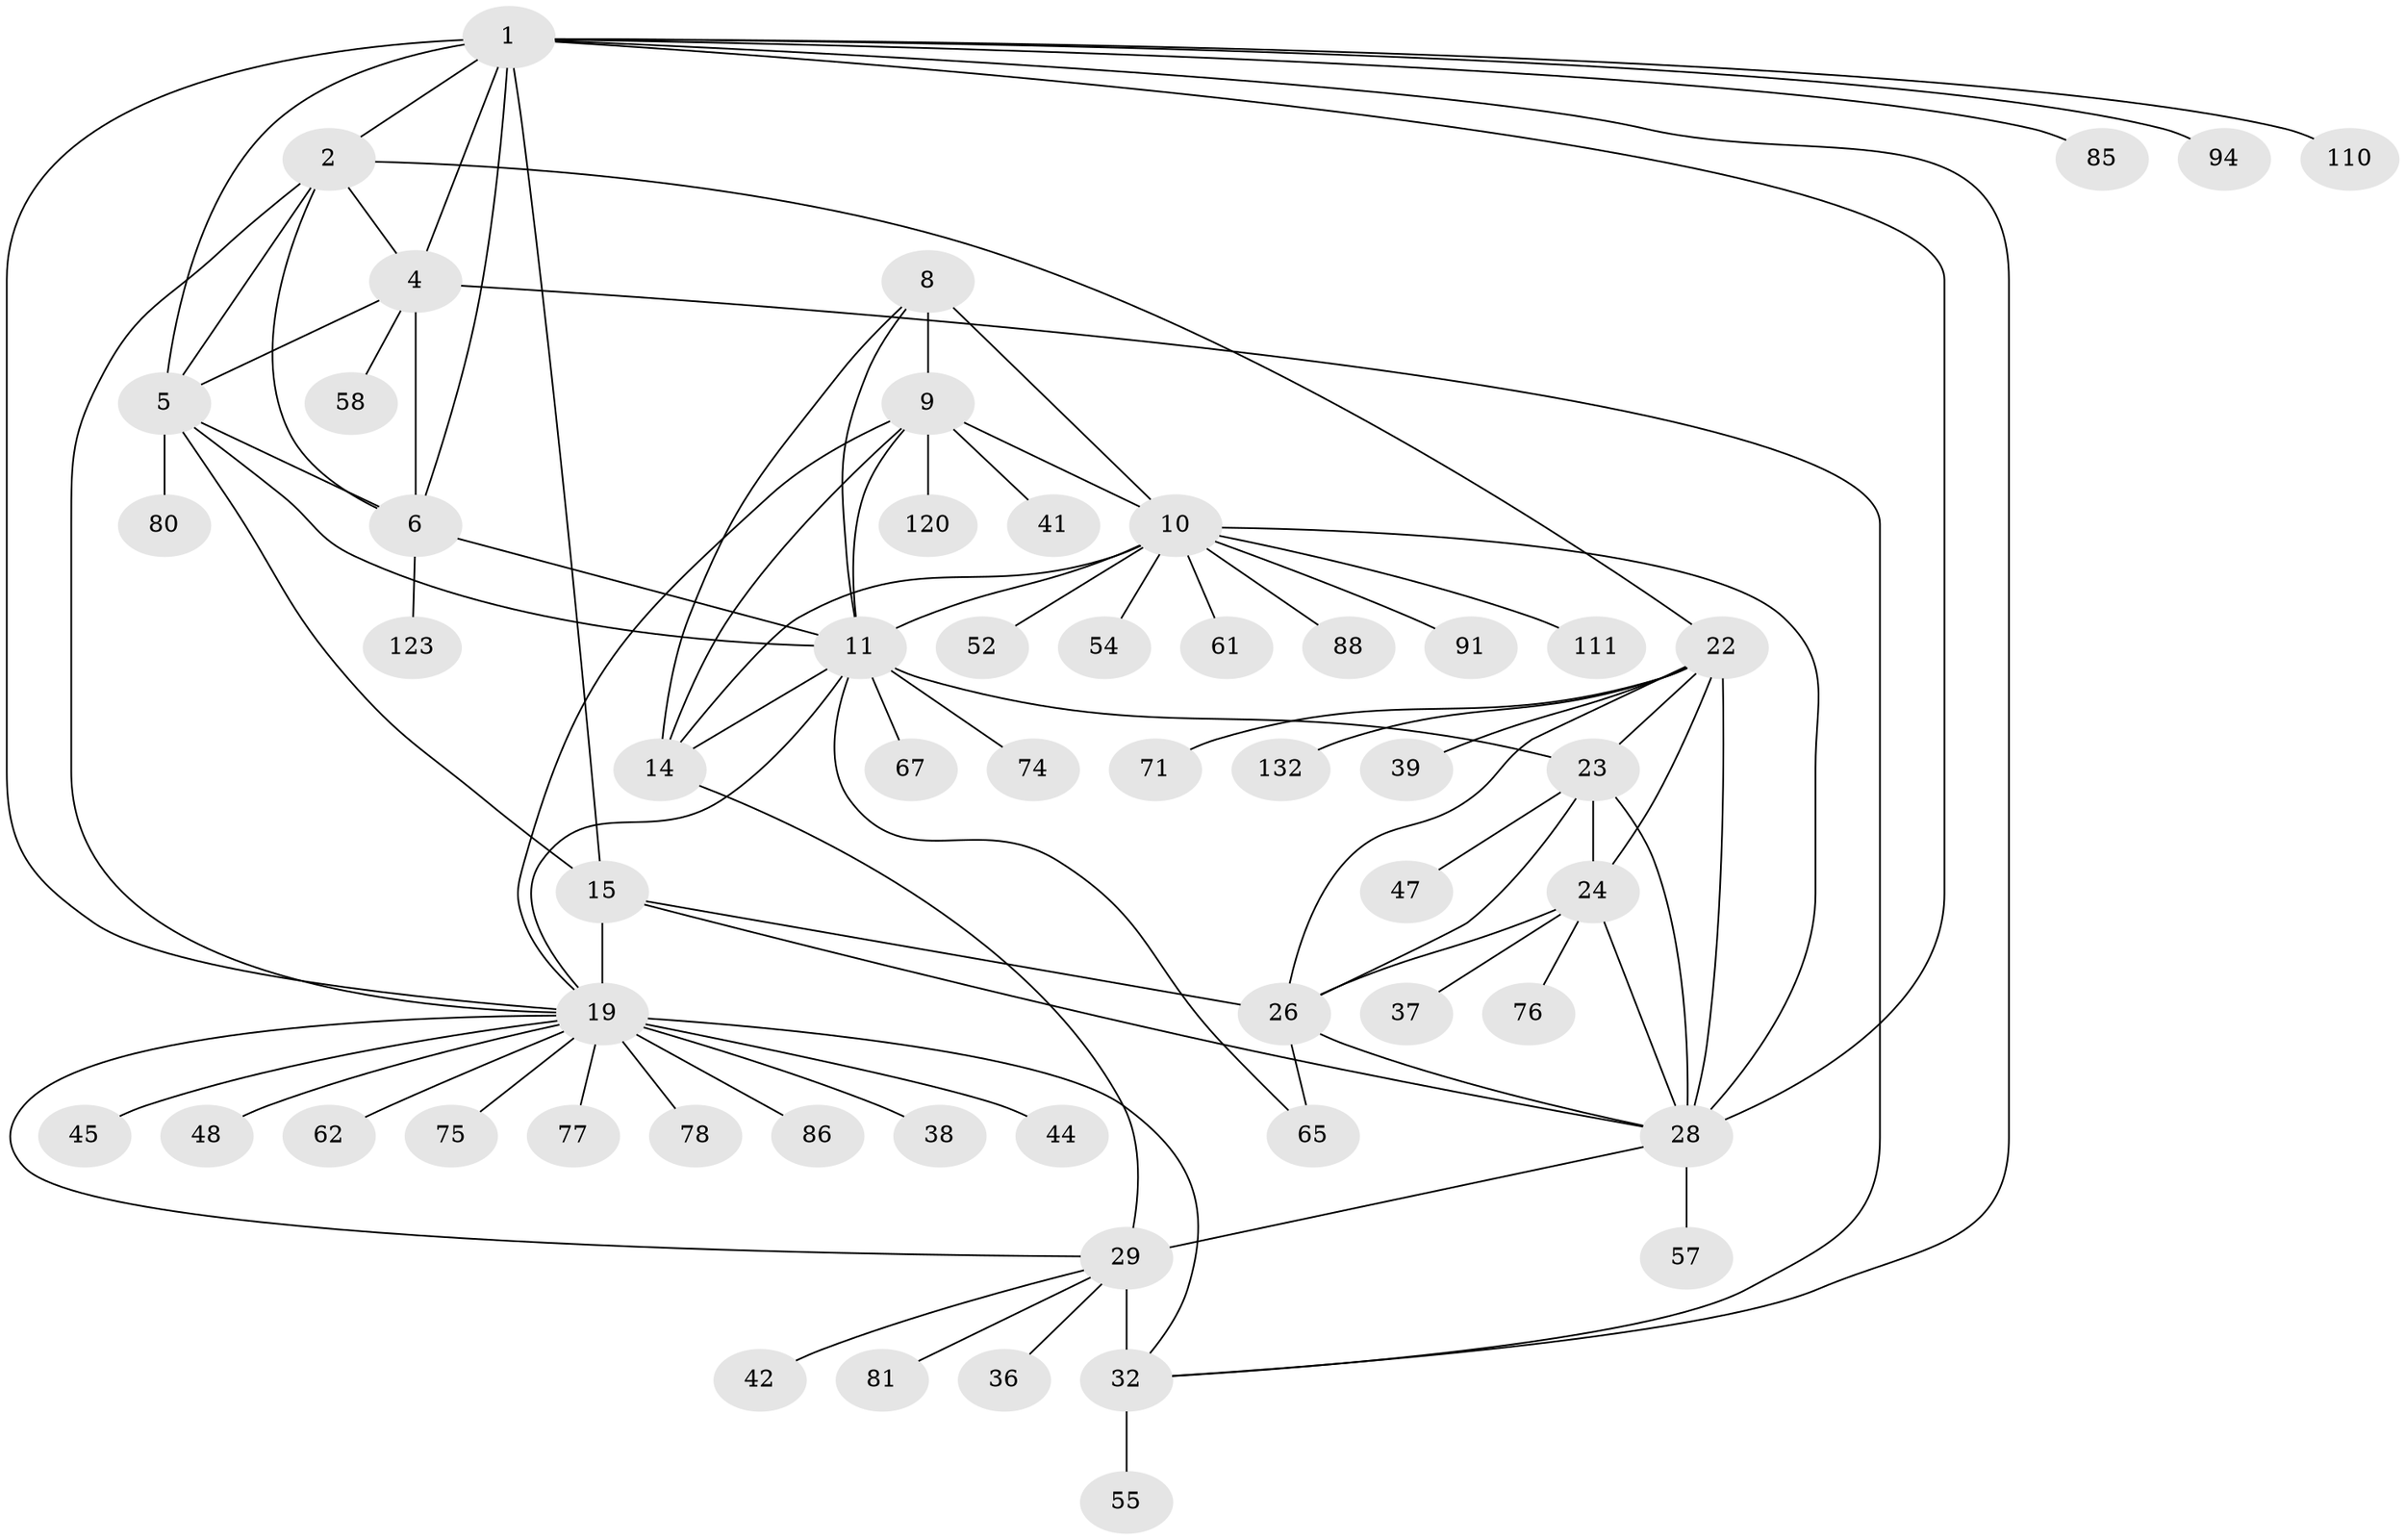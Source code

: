 // original degree distribution, {13: 0.014084507042253521, 10: 0.04225352112676056, 8: 0.035211267605633804, 9: 0.04225352112676056, 7: 0.04929577464788732, 11: 0.014084507042253521, 15: 0.007042253521126761, 6: 0.007042253521126761, 14: 0.014084507042253521, 12: 0.02112676056338028, 1: 0.5985915492957746, 3: 0.035211267605633804, 2: 0.11267605633802817, 4: 0.007042253521126761}
// Generated by graph-tools (version 1.1) at 2025/19/03/04/25 18:19:48]
// undirected, 56 vertices, 90 edges
graph export_dot {
graph [start="1"]
  node [color=gray90,style=filled];
  1 [super="+3"];
  2 [super="+96+138+64+56"];
  4 [super="+40+116"];
  5 [super="+101+114+7"];
  6;
  8 [super="+112"];
  9 [super="+13"];
  10 [super="+12"];
  11 [super="+84+83+90+115+73"];
  14 [super="+93+118+125"];
  15 [super="+17+16"];
  19 [super="+59+66+20"];
  22;
  23 [super="+25+122+53"];
  24 [super="+95"];
  26 [super="+99+43+27"];
  28 [super="+70+128+113"];
  29 [super="+141+30+34"];
  32 [super="+35+105+130"];
  36;
  37;
  38;
  39;
  41;
  42;
  44;
  45 [super="+79"];
  47;
  48;
  52;
  54;
  55;
  57;
  58;
  61;
  62;
  65 [super="+140+72+82"];
  67;
  71;
  74;
  75;
  76;
  77 [super="+131"];
  78;
  80;
  81;
  85;
  86;
  88;
  91;
  94;
  110;
  111;
  120;
  123;
  132;
  1 -- 2 [weight=2];
  1 -- 4 [weight=2];
  1 -- 5 [weight=4];
  1 -- 6 [weight=2];
  1 -- 28 [weight=2];
  1 -- 32;
  1 -- 85;
  1 -- 110;
  1 -- 94;
  1 -- 15 [weight=2];
  1 -- 19;
  2 -- 4;
  2 -- 5 [weight=2];
  2 -- 6;
  2 -- 22;
  2 -- 19;
  4 -- 5 [weight=2];
  4 -- 6;
  4 -- 58;
  4 -- 32;
  5 -- 6 [weight=2];
  5 -- 80;
  5 -- 11;
  5 -- 15;
  6 -- 11 [weight=2];
  6 -- 123;
  8 -- 9 [weight=2];
  8 -- 10 [weight=2];
  8 -- 11;
  8 -- 14;
  9 -- 10 [weight=4];
  9 -- 11 [weight=2];
  9 -- 14 [weight=2];
  9 -- 120;
  9 -- 19;
  9 -- 41;
  10 -- 11 [weight=2];
  10 -- 14 [weight=2];
  10 -- 28 [weight=2];
  10 -- 61;
  10 -- 88;
  10 -- 91;
  10 -- 111;
  10 -- 52;
  10 -- 54;
  11 -- 14;
  11 -- 67;
  11 -- 74;
  11 -- 65;
  11 -- 23;
  11 -- 19;
  14 -- 29;
  15 -- 19 [weight=12];
  15 -- 28;
  15 -- 26;
  19 -- 77;
  19 -- 32 [weight=2];
  19 -- 38;
  19 -- 75;
  19 -- 44;
  19 -- 45;
  19 -- 78;
  19 -- 48;
  19 -- 86;
  19 -- 29 [weight=4];
  19 -- 62;
  22 -- 23 [weight=2];
  22 -- 24;
  22 -- 26 [weight=2];
  22 -- 28;
  22 -- 39;
  22 -- 71;
  22 -- 132;
  23 -- 24 [weight=2];
  23 -- 26 [weight=4];
  23 -- 28 [weight=2];
  23 -- 47;
  24 -- 26 [weight=2];
  24 -- 28;
  24 -- 37;
  24 -- 76;
  26 -- 28 [weight=2];
  26 -- 65;
  28 -- 57;
  28 -- 29;
  29 -- 32 [weight=8];
  29 -- 36;
  29 -- 42;
  29 -- 81;
  32 -- 55;
}
